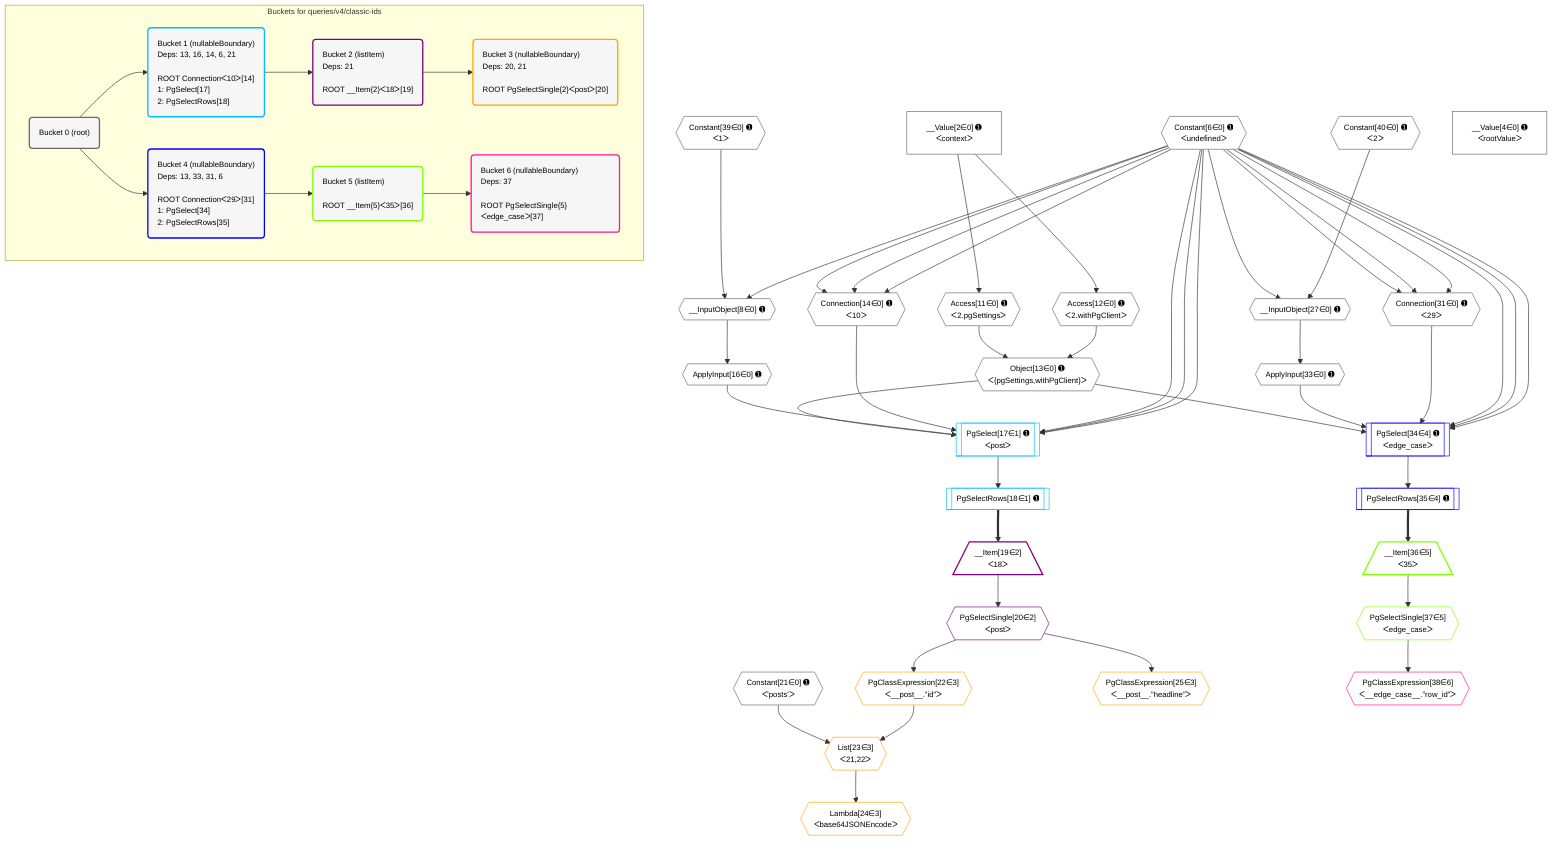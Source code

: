 %%{init: {'themeVariables': { 'fontSize': '12px'}}}%%
graph TD
    classDef path fill:#eee,stroke:#000,color:#000
    classDef plan fill:#fff,stroke-width:1px,color:#000
    classDef itemplan fill:#fff,stroke-width:2px,color:#000
    classDef unbatchedplan fill:#dff,stroke-width:1px,color:#000
    classDef sideeffectplan fill:#fcc,stroke-width:2px,color:#000
    classDef bucket fill:#f6f6f6,color:#000,stroke-width:2px,text-align:left


    %% plan dependencies
    Connection14{{"Connection[14∈0] ➊<br />ᐸ10ᐳ"}}:::plan
    Constant6{{"Constant[6∈0] ➊<br />ᐸundefinedᐳ"}}:::plan
    Constant6 & Constant6 & Constant6 --> Connection14
    Connection31{{"Connection[31∈0] ➊<br />ᐸ29ᐳ"}}:::plan
    Constant6 & Constant6 & Constant6 --> Connection31
    __InputObject8{{"__InputObject[8∈0] ➊"}}:::plan
    Constant39{{"Constant[39∈0] ➊<br />ᐸ1ᐳ"}}:::plan
    Constant39 & Constant6 --> __InputObject8
    Object13{{"Object[13∈0] ➊<br />ᐸ{pgSettings,withPgClient}ᐳ"}}:::plan
    Access11{{"Access[11∈0] ➊<br />ᐸ2.pgSettingsᐳ"}}:::plan
    Access12{{"Access[12∈0] ➊<br />ᐸ2.withPgClientᐳ"}}:::plan
    Access11 & Access12 --> Object13
    __InputObject27{{"__InputObject[27∈0] ➊"}}:::plan
    Constant40{{"Constant[40∈0] ➊<br />ᐸ2ᐳ"}}:::plan
    Constant6 & Constant40 --> __InputObject27
    __Value2["__Value[2∈0] ➊<br />ᐸcontextᐳ"]:::plan
    __Value2 --> Access11
    __Value2 --> Access12
    ApplyInput16{{"ApplyInput[16∈0] ➊"}}:::plan
    __InputObject8 --> ApplyInput16
    ApplyInput33{{"ApplyInput[33∈0] ➊"}}:::plan
    __InputObject27 --> ApplyInput33
    __Value4["__Value[4∈0] ➊<br />ᐸrootValueᐳ"]:::plan
    Constant21{{"Constant[21∈0] ➊<br />ᐸ'posts'ᐳ"}}:::plan
    PgSelect17[["PgSelect[17∈1] ➊<br />ᐸpostᐳ"]]:::plan
    Object13 & ApplyInput16 & Connection14 & Constant6 & Constant6 & Constant6 --> PgSelect17
    PgSelectRows18[["PgSelectRows[18∈1] ➊"]]:::plan
    PgSelect17 --> PgSelectRows18
    __Item19[/"__Item[19∈2]<br />ᐸ18ᐳ"\]:::itemplan
    PgSelectRows18 ==> __Item19
    PgSelectSingle20{{"PgSelectSingle[20∈2]<br />ᐸpostᐳ"}}:::plan
    __Item19 --> PgSelectSingle20
    List23{{"List[23∈3]<br />ᐸ21,22ᐳ"}}:::plan
    PgClassExpression22{{"PgClassExpression[22∈3]<br />ᐸ__post__.”id”ᐳ"}}:::plan
    Constant21 & PgClassExpression22 --> List23
    PgSelectSingle20 --> PgClassExpression22
    Lambda24{{"Lambda[24∈3]<br />ᐸbase64JSONEncodeᐳ"}}:::plan
    List23 --> Lambda24
    PgClassExpression25{{"PgClassExpression[25∈3]<br />ᐸ__post__.”headline”ᐳ"}}:::plan
    PgSelectSingle20 --> PgClassExpression25
    PgSelect34[["PgSelect[34∈4] ➊<br />ᐸedge_caseᐳ"]]:::plan
    Object13 & ApplyInput33 & Connection31 & Constant6 & Constant6 & Constant6 --> PgSelect34
    PgSelectRows35[["PgSelectRows[35∈4] ➊"]]:::plan
    PgSelect34 --> PgSelectRows35
    __Item36[/"__Item[36∈5]<br />ᐸ35ᐳ"\]:::itemplan
    PgSelectRows35 ==> __Item36
    PgSelectSingle37{{"PgSelectSingle[37∈5]<br />ᐸedge_caseᐳ"}}:::plan
    __Item36 --> PgSelectSingle37
    PgClassExpression38{{"PgClassExpression[38∈6]<br />ᐸ__edge_case__.”row_id”ᐳ"}}:::plan
    PgSelectSingle37 --> PgClassExpression38

    %% define steps

    subgraph "Buckets for queries/v4/classic-ids"
    Bucket0("Bucket 0 (root)"):::bucket
    classDef bucket0 stroke:#696969
    class Bucket0,__Value2,__Value4,Constant6,__InputObject8,Access11,Access12,Object13,Connection14,ApplyInput16,Constant21,__InputObject27,Connection31,ApplyInput33,Constant39,Constant40 bucket0
    Bucket1("Bucket 1 (nullableBoundary)<br />Deps: 13, 16, 14, 6, 21<br /><br />ROOT Connectionᐸ10ᐳ[14]<br />1: PgSelect[17]<br />2: PgSelectRows[18]"):::bucket
    classDef bucket1 stroke:#00bfff
    class Bucket1,PgSelect17,PgSelectRows18 bucket1
    Bucket2("Bucket 2 (listItem)<br />Deps: 21<br /><br />ROOT __Item{2}ᐸ18ᐳ[19]"):::bucket
    classDef bucket2 stroke:#7f007f
    class Bucket2,__Item19,PgSelectSingle20 bucket2
    Bucket3("Bucket 3 (nullableBoundary)<br />Deps: 20, 21<br /><br />ROOT PgSelectSingle{2}ᐸpostᐳ[20]"):::bucket
    classDef bucket3 stroke:#ffa500
    class Bucket3,PgClassExpression22,List23,Lambda24,PgClassExpression25 bucket3
    Bucket4("Bucket 4 (nullableBoundary)<br />Deps: 13, 33, 31, 6<br /><br />ROOT Connectionᐸ29ᐳ[31]<br />1: PgSelect[34]<br />2: PgSelectRows[35]"):::bucket
    classDef bucket4 stroke:#0000ff
    class Bucket4,PgSelect34,PgSelectRows35 bucket4
    Bucket5("Bucket 5 (listItem)<br /><br />ROOT __Item{5}ᐸ35ᐳ[36]"):::bucket
    classDef bucket5 stroke:#7fff00
    class Bucket5,__Item36,PgSelectSingle37 bucket5
    Bucket6("Bucket 6 (nullableBoundary)<br />Deps: 37<br /><br />ROOT PgSelectSingle{5}ᐸedge_caseᐳ[37]"):::bucket
    classDef bucket6 stroke:#ff1493
    class Bucket6,PgClassExpression38 bucket6
    Bucket0 --> Bucket1 & Bucket4
    Bucket1 --> Bucket2
    Bucket2 --> Bucket3
    Bucket4 --> Bucket5
    Bucket5 --> Bucket6
    end